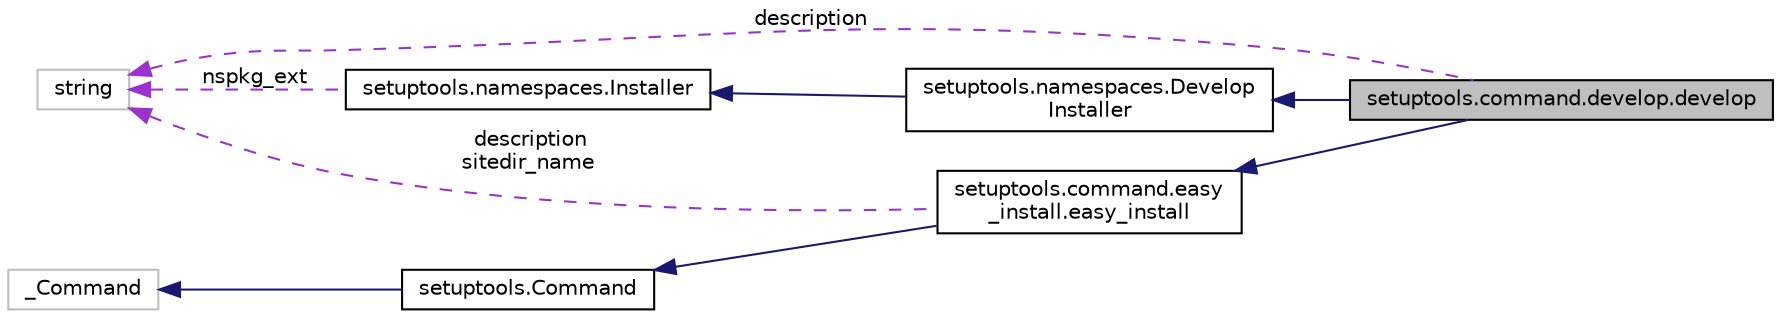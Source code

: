 digraph "setuptools.command.develop.develop"
{
 // LATEX_PDF_SIZE
  edge [fontname="Helvetica",fontsize="10",labelfontname="Helvetica",labelfontsize="10"];
  node [fontname="Helvetica",fontsize="10",shape=record];
  rankdir="LR";
  Node1 [label="setuptools.command.develop.develop",height=0.2,width=0.4,color="black", fillcolor="grey75", style="filled", fontcolor="black",tooltip=" "];
  Node2 -> Node1 [dir="back",color="midnightblue",fontsize="10",style="solid"];
  Node2 [label="setuptools.namespaces.Develop\lInstaller",height=0.2,width=0.4,color="black", fillcolor="white", style="filled",URL="$classsetuptools_1_1namespaces_1_1DevelopInstaller.html",tooltip=" "];
  Node3 -> Node2 [dir="back",color="midnightblue",fontsize="10",style="solid"];
  Node3 [label="setuptools.namespaces.Installer",height=0.2,width=0.4,color="black", fillcolor="white", style="filled",URL="$classsetuptools_1_1namespaces_1_1Installer.html",tooltip=" "];
  Node4 -> Node3 [dir="back",color="darkorchid3",fontsize="10",style="dashed",label=" nspkg_ext" ];
  Node4 [label="string",height=0.2,width=0.4,color="grey75", fillcolor="white", style="filled",tooltip=" "];
  Node5 -> Node1 [dir="back",color="midnightblue",fontsize="10",style="solid"];
  Node5 [label="setuptools.command.easy\l_install.easy_install",height=0.2,width=0.4,color="black", fillcolor="white", style="filled",URL="$classsetuptools_1_1command_1_1easy__install_1_1easy__install.html",tooltip=" "];
  Node6 -> Node5 [dir="back",color="midnightblue",fontsize="10",style="solid"];
  Node6 [label="setuptools.Command",height=0.2,width=0.4,color="black", fillcolor="white", style="filled",URL="$classsetuptools_1_1Command.html",tooltip=" "];
  Node7 -> Node6 [dir="back",color="midnightblue",fontsize="10",style="solid"];
  Node7 [label="_Command",height=0.2,width=0.4,color="grey75", fillcolor="white", style="filled",tooltip=" "];
  Node4 -> Node5 [dir="back",color="darkorchid3",fontsize="10",style="dashed",label=" description\nsitedir_name" ];
  Node4 -> Node1 [dir="back",color="darkorchid3",fontsize="10",style="dashed",label=" description" ];
}
